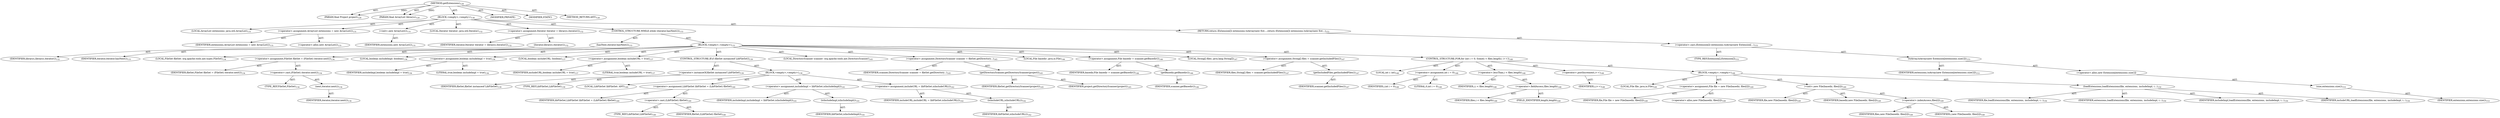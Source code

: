 digraph "getExtensions" {  
"111669149699" [label = <(METHOD,getExtensions)<SUB>128</SUB>> ]
"115964116997" [label = <(PARAM,final Project project)<SUB>128</SUB>> ]
"115964116998" [label = <(PARAM,final ArrayList librarys)<SUB>129</SUB>> ]
"25769803782" [label = <(BLOCK,&lt;empty&gt;,&lt;empty&gt;)<SUB>130</SUB>> ]
"94489280519" [label = <(LOCAL,ArrayList extensions: java.util.ArrayList)<SUB>131</SUB>> ]
"30064771096" [label = <(&lt;operator&gt;.assignment,ArrayList extensions = new ArrayList())<SUB>131</SUB>> ]
"68719476764" [label = <(IDENTIFIER,extensions,ArrayList extensions = new ArrayList())<SUB>131</SUB>> ]
"30064771097" [label = <(&lt;operator&gt;.alloc,new ArrayList())<SUB>131</SUB>> ]
"30064771098" [label = <(&lt;init&gt;,new ArrayList())<SUB>131</SUB>> ]
"68719476765" [label = <(IDENTIFIER,extensions,new ArrayList())<SUB>131</SUB>> ]
"94489280520" [label = <(LOCAL,Iterator iterator: java.util.Iterator)<SUB>132</SUB>> ]
"30064771099" [label = <(&lt;operator&gt;.assignment,Iterator iterator = librarys.iterator())<SUB>132</SUB>> ]
"68719476766" [label = <(IDENTIFIER,iterator,Iterator iterator = librarys.iterator())<SUB>132</SUB>> ]
"30064771100" [label = <(iterator,librarys.iterator())<SUB>132</SUB>> ]
"68719476767" [label = <(IDENTIFIER,librarys,librarys.iterator())<SUB>132</SUB>> ]
"47244640259" [label = <(CONTROL_STRUCTURE,WHILE,while (iterator.hasNext()))<SUB>133</SUB>> ]
"30064771101" [label = <(hasNext,iterator.hasNext())<SUB>133</SUB>> ]
"68719476768" [label = <(IDENTIFIER,iterator,iterator.hasNext())<SUB>133</SUB>> ]
"25769803783" [label = <(BLOCK,&lt;empty&gt;,&lt;empty&gt;)<SUB>133</SUB>> ]
"94489280521" [label = <(LOCAL,FileSet fileSet: org.apache.tools.ant.types.FileSet)<SUB>134</SUB>> ]
"30064771102" [label = <(&lt;operator&gt;.assignment,FileSet fileSet = (FileSet) iterator.next())<SUB>134</SUB>> ]
"68719476769" [label = <(IDENTIFIER,fileSet,FileSet fileSet = (FileSet) iterator.next())<SUB>134</SUB>> ]
"30064771103" [label = <(&lt;operator&gt;.cast,(FileSet) iterator.next())<SUB>134</SUB>> ]
"180388626433" [label = <(TYPE_REF,FileSet,FileSet)<SUB>134</SUB>> ]
"30064771104" [label = <(next,iterator.next())<SUB>134</SUB>> ]
"68719476770" [label = <(IDENTIFIER,iterator,iterator.next())<SUB>134</SUB>> ]
"94489280522" [label = <(LOCAL,boolean includeImpl: boolean)<SUB>136</SUB>> ]
"30064771105" [label = <(&lt;operator&gt;.assignment,boolean includeImpl = true)<SUB>136</SUB>> ]
"68719476771" [label = <(IDENTIFIER,includeImpl,boolean includeImpl = true)<SUB>136</SUB>> ]
"90194313218" [label = <(LITERAL,true,boolean includeImpl = true)<SUB>136</SUB>> ]
"94489280523" [label = <(LOCAL,boolean includeURL: boolean)<SUB>137</SUB>> ]
"30064771106" [label = <(&lt;operator&gt;.assignment,boolean includeURL = true)<SUB>137</SUB>> ]
"68719476772" [label = <(IDENTIFIER,includeURL,boolean includeURL = true)<SUB>137</SUB>> ]
"90194313219" [label = <(LITERAL,true,boolean includeURL = true)<SUB>137</SUB>> ]
"47244640260" [label = <(CONTROL_STRUCTURE,IF,if (fileSet instanceof LibFileSet))<SUB>139</SUB>> ]
"30064771107" [label = <(&lt;operator&gt;.instanceOf,fileSet instanceof LibFileSet)<SUB>139</SUB>> ]
"68719476773" [label = <(IDENTIFIER,fileSet,fileSet instanceof LibFileSet)<SUB>139</SUB>> ]
"180388626434" [label = <(TYPE_REF,LibFileSet,LibFileSet)<SUB>139</SUB>> ]
"25769803784" [label = <(BLOCK,&lt;empty&gt;,&lt;empty&gt;)<SUB>139</SUB>> ]
"94489280524" [label = <(LOCAL,LibFileSet libFileSet: ANY)<SUB>140</SUB>> ]
"30064771108" [label = <(&lt;operator&gt;.assignment,LibFileSet libFileSet = (LibFileSet) fileSet)<SUB>140</SUB>> ]
"68719476774" [label = <(IDENTIFIER,libFileSet,LibFileSet libFileSet = (LibFileSet) fileSet)<SUB>140</SUB>> ]
"30064771109" [label = <(&lt;operator&gt;.cast,(LibFileSet) fileSet)<SUB>140</SUB>> ]
"180388626435" [label = <(TYPE_REF,LibFileSet,LibFileSet)<SUB>140</SUB>> ]
"68719476775" [label = <(IDENTIFIER,fileSet,(LibFileSet) fileSet)<SUB>140</SUB>> ]
"30064771110" [label = <(&lt;operator&gt;.assignment,includeImpl = libFileSet.isIncludeImpl())<SUB>141</SUB>> ]
"68719476776" [label = <(IDENTIFIER,includeImpl,includeImpl = libFileSet.isIncludeImpl())<SUB>141</SUB>> ]
"30064771111" [label = <(isIncludeImpl,isIncludeImpl())<SUB>141</SUB>> ]
"68719476777" [label = <(IDENTIFIER,libFileSet,isIncludeImpl())<SUB>141</SUB>> ]
"30064771112" [label = <(&lt;operator&gt;.assignment,includeURL = libFileSet.isIncludeURL())<SUB>142</SUB>> ]
"68719476778" [label = <(IDENTIFIER,includeURL,includeURL = libFileSet.isIncludeURL())<SUB>142</SUB>> ]
"30064771113" [label = <(isIncludeURL,isIncludeURL())<SUB>142</SUB>> ]
"68719476779" [label = <(IDENTIFIER,libFileSet,isIncludeURL())<SUB>142</SUB>> ]
"94489280525" [label = <(LOCAL,DirectoryScanner scanner: org.apache.tools.ant.DirectoryScanner)<SUB>145</SUB>> ]
"30064771114" [label = <(&lt;operator&gt;.assignment,DirectoryScanner scanner = fileSet.getDirectory...)<SUB>145</SUB>> ]
"68719476780" [label = <(IDENTIFIER,scanner,DirectoryScanner scanner = fileSet.getDirectory...)<SUB>145</SUB>> ]
"30064771115" [label = <(getDirectoryScanner,getDirectoryScanner(project))<SUB>145</SUB>> ]
"68719476781" [label = <(IDENTIFIER,fileSet,getDirectoryScanner(project))<SUB>145</SUB>> ]
"68719476782" [label = <(IDENTIFIER,project,getDirectoryScanner(project))<SUB>145</SUB>> ]
"94489280526" [label = <(LOCAL,File basedir: java.io.File)<SUB>146</SUB>> ]
"30064771116" [label = <(&lt;operator&gt;.assignment,File basedir = scanner.getBasedir())<SUB>146</SUB>> ]
"68719476783" [label = <(IDENTIFIER,basedir,File basedir = scanner.getBasedir())<SUB>146</SUB>> ]
"30064771117" [label = <(getBasedir,getBasedir())<SUB>146</SUB>> ]
"68719476784" [label = <(IDENTIFIER,scanner,getBasedir())<SUB>146</SUB>> ]
"94489280527" [label = <(LOCAL,String[] files: java.lang.String[])<SUB>147</SUB>> ]
"30064771118" [label = <(&lt;operator&gt;.assignment,String[] files = scanner.getIncludedFiles())<SUB>147</SUB>> ]
"68719476785" [label = <(IDENTIFIER,files,String[] files = scanner.getIncludedFiles())<SUB>147</SUB>> ]
"30064771119" [label = <(getIncludedFiles,getIncludedFiles())<SUB>147</SUB>> ]
"68719476786" [label = <(IDENTIFIER,scanner,getIncludedFiles())<SUB>147</SUB>> ]
"47244640261" [label = <(CONTROL_STRUCTURE,FOR,for (int i = 0; Some(i &lt; files.length); i++))<SUB>148</SUB>> ]
"94489280528" [label = <(LOCAL,int i: int)<SUB>148</SUB>> ]
"30064771120" [label = <(&lt;operator&gt;.assignment,int i = 0)<SUB>148</SUB>> ]
"68719476787" [label = <(IDENTIFIER,i,int i = 0)<SUB>148</SUB>> ]
"90194313220" [label = <(LITERAL,0,int i = 0)<SUB>148</SUB>> ]
"30064771121" [label = <(&lt;operator&gt;.lessThan,i &lt; files.length)<SUB>148</SUB>> ]
"68719476788" [label = <(IDENTIFIER,i,i &lt; files.length)<SUB>148</SUB>> ]
"30064771122" [label = <(&lt;operator&gt;.fieldAccess,files.length)<SUB>148</SUB>> ]
"68719476789" [label = <(IDENTIFIER,files,i &lt; files.length)<SUB>148</SUB>> ]
"55834574849" [label = <(FIELD_IDENTIFIER,length,length)<SUB>148</SUB>> ]
"30064771123" [label = <(&lt;operator&gt;.postIncrement,i++)<SUB>148</SUB>> ]
"68719476790" [label = <(IDENTIFIER,i,i++)<SUB>148</SUB>> ]
"25769803785" [label = <(BLOCK,&lt;empty&gt;,&lt;empty&gt;)<SUB>148</SUB>> ]
"94489280529" [label = <(LOCAL,File file: java.io.File)<SUB>149</SUB>> ]
"30064771124" [label = <(&lt;operator&gt;.assignment,File file = new File(basedir, files[i]))<SUB>149</SUB>> ]
"68719476791" [label = <(IDENTIFIER,file,File file = new File(basedir, files[i]))<SUB>149</SUB>> ]
"30064771125" [label = <(&lt;operator&gt;.alloc,new File(basedir, files[i]))<SUB>149</SUB>> ]
"30064771126" [label = <(&lt;init&gt;,new File(basedir, files[i]))<SUB>149</SUB>> ]
"68719476792" [label = <(IDENTIFIER,file,new File(basedir, files[i]))<SUB>149</SUB>> ]
"68719476793" [label = <(IDENTIFIER,basedir,new File(basedir, files[i]))<SUB>149</SUB>> ]
"30064771127" [label = <(&lt;operator&gt;.indexAccess,files[i])<SUB>149</SUB>> ]
"68719476794" [label = <(IDENTIFIER,files,new File(basedir, files[i]))<SUB>149</SUB>> ]
"68719476795" [label = <(IDENTIFIER,i,new File(basedir, files[i]))<SUB>149</SUB>> ]
"30064771128" [label = <(loadExtensions,loadExtensions(file, extensions, includeImpl, i...)<SUB>150</SUB>> ]
"68719476796" [label = <(IDENTIFIER,file,loadExtensions(file, extensions, includeImpl, i...)<SUB>150</SUB>> ]
"68719476797" [label = <(IDENTIFIER,extensions,loadExtensions(file, extensions, includeImpl, i...)<SUB>150</SUB>> ]
"68719476798" [label = <(IDENTIFIER,includeImpl,loadExtensions(file, extensions, includeImpl, i...)<SUB>150</SUB>> ]
"68719476799" [label = <(IDENTIFIER,includeURL,loadExtensions(file, extensions, includeImpl, i...)<SUB>150</SUB>> ]
"146028888065" [label = <(RETURN,return (Extension[]) extensions.toArray(new Ext...,return (Extension[]) extensions.toArray(new Ext...)<SUB>153</SUB>> ]
"30064771129" [label = <(&lt;operator&gt;.cast,(Extension[]) extensions.toArray(new Extension[...)<SUB>153</SUB>> ]
"180388626436" [label = <(TYPE_REF,Extension[],Extension[])<SUB>153</SUB>> ]
"30064771130" [label = <(toArray,toArray(new Extension[extensions.size()]))<SUB>153</SUB>> ]
"68719476800" [label = <(IDENTIFIER,extensions,toArray(new Extension[extensions.size()]))<SUB>153</SUB>> ]
"30064771131" [label = <(&lt;operator&gt;.alloc,new Extension[extensions.size()])> ]
"30064771132" [label = <(size,extensions.size())<SUB>153</SUB>> ]
"68719476801" [label = <(IDENTIFIER,extensions,extensions.size())<SUB>153</SUB>> ]
"133143986180" [label = <(MODIFIER,PRIVATE)> ]
"133143986181" [label = <(MODIFIER,STATIC)> ]
"128849018883" [label = <(METHOD_RETURN,ANY)<SUB>128</SUB>> ]
  "111669149699" -> "115964116997"  [ label = "AST: "] 
  "111669149699" -> "115964116998"  [ label = "AST: "] 
  "111669149699" -> "25769803782"  [ label = "AST: "] 
  "111669149699" -> "133143986180"  [ label = "AST: "] 
  "111669149699" -> "133143986181"  [ label = "AST: "] 
  "111669149699" -> "128849018883"  [ label = "AST: "] 
  "25769803782" -> "94489280519"  [ label = "AST: "] 
  "25769803782" -> "30064771096"  [ label = "AST: "] 
  "25769803782" -> "30064771098"  [ label = "AST: "] 
  "25769803782" -> "94489280520"  [ label = "AST: "] 
  "25769803782" -> "30064771099"  [ label = "AST: "] 
  "25769803782" -> "47244640259"  [ label = "AST: "] 
  "25769803782" -> "146028888065"  [ label = "AST: "] 
  "30064771096" -> "68719476764"  [ label = "AST: "] 
  "30064771096" -> "30064771097"  [ label = "AST: "] 
  "30064771098" -> "68719476765"  [ label = "AST: "] 
  "30064771099" -> "68719476766"  [ label = "AST: "] 
  "30064771099" -> "30064771100"  [ label = "AST: "] 
  "30064771100" -> "68719476767"  [ label = "AST: "] 
  "47244640259" -> "30064771101"  [ label = "AST: "] 
  "47244640259" -> "25769803783"  [ label = "AST: "] 
  "30064771101" -> "68719476768"  [ label = "AST: "] 
  "25769803783" -> "94489280521"  [ label = "AST: "] 
  "25769803783" -> "30064771102"  [ label = "AST: "] 
  "25769803783" -> "94489280522"  [ label = "AST: "] 
  "25769803783" -> "30064771105"  [ label = "AST: "] 
  "25769803783" -> "94489280523"  [ label = "AST: "] 
  "25769803783" -> "30064771106"  [ label = "AST: "] 
  "25769803783" -> "47244640260"  [ label = "AST: "] 
  "25769803783" -> "94489280525"  [ label = "AST: "] 
  "25769803783" -> "30064771114"  [ label = "AST: "] 
  "25769803783" -> "94489280526"  [ label = "AST: "] 
  "25769803783" -> "30064771116"  [ label = "AST: "] 
  "25769803783" -> "94489280527"  [ label = "AST: "] 
  "25769803783" -> "30064771118"  [ label = "AST: "] 
  "25769803783" -> "47244640261"  [ label = "AST: "] 
  "30064771102" -> "68719476769"  [ label = "AST: "] 
  "30064771102" -> "30064771103"  [ label = "AST: "] 
  "30064771103" -> "180388626433"  [ label = "AST: "] 
  "30064771103" -> "30064771104"  [ label = "AST: "] 
  "30064771104" -> "68719476770"  [ label = "AST: "] 
  "30064771105" -> "68719476771"  [ label = "AST: "] 
  "30064771105" -> "90194313218"  [ label = "AST: "] 
  "30064771106" -> "68719476772"  [ label = "AST: "] 
  "30064771106" -> "90194313219"  [ label = "AST: "] 
  "47244640260" -> "30064771107"  [ label = "AST: "] 
  "47244640260" -> "25769803784"  [ label = "AST: "] 
  "30064771107" -> "68719476773"  [ label = "AST: "] 
  "30064771107" -> "180388626434"  [ label = "AST: "] 
  "25769803784" -> "94489280524"  [ label = "AST: "] 
  "25769803784" -> "30064771108"  [ label = "AST: "] 
  "25769803784" -> "30064771110"  [ label = "AST: "] 
  "25769803784" -> "30064771112"  [ label = "AST: "] 
  "30064771108" -> "68719476774"  [ label = "AST: "] 
  "30064771108" -> "30064771109"  [ label = "AST: "] 
  "30064771109" -> "180388626435"  [ label = "AST: "] 
  "30064771109" -> "68719476775"  [ label = "AST: "] 
  "30064771110" -> "68719476776"  [ label = "AST: "] 
  "30064771110" -> "30064771111"  [ label = "AST: "] 
  "30064771111" -> "68719476777"  [ label = "AST: "] 
  "30064771112" -> "68719476778"  [ label = "AST: "] 
  "30064771112" -> "30064771113"  [ label = "AST: "] 
  "30064771113" -> "68719476779"  [ label = "AST: "] 
  "30064771114" -> "68719476780"  [ label = "AST: "] 
  "30064771114" -> "30064771115"  [ label = "AST: "] 
  "30064771115" -> "68719476781"  [ label = "AST: "] 
  "30064771115" -> "68719476782"  [ label = "AST: "] 
  "30064771116" -> "68719476783"  [ label = "AST: "] 
  "30064771116" -> "30064771117"  [ label = "AST: "] 
  "30064771117" -> "68719476784"  [ label = "AST: "] 
  "30064771118" -> "68719476785"  [ label = "AST: "] 
  "30064771118" -> "30064771119"  [ label = "AST: "] 
  "30064771119" -> "68719476786"  [ label = "AST: "] 
  "47244640261" -> "94489280528"  [ label = "AST: "] 
  "47244640261" -> "30064771120"  [ label = "AST: "] 
  "47244640261" -> "30064771121"  [ label = "AST: "] 
  "47244640261" -> "30064771123"  [ label = "AST: "] 
  "47244640261" -> "25769803785"  [ label = "AST: "] 
  "30064771120" -> "68719476787"  [ label = "AST: "] 
  "30064771120" -> "90194313220"  [ label = "AST: "] 
  "30064771121" -> "68719476788"  [ label = "AST: "] 
  "30064771121" -> "30064771122"  [ label = "AST: "] 
  "30064771122" -> "68719476789"  [ label = "AST: "] 
  "30064771122" -> "55834574849"  [ label = "AST: "] 
  "30064771123" -> "68719476790"  [ label = "AST: "] 
  "25769803785" -> "94489280529"  [ label = "AST: "] 
  "25769803785" -> "30064771124"  [ label = "AST: "] 
  "25769803785" -> "30064771126"  [ label = "AST: "] 
  "25769803785" -> "30064771128"  [ label = "AST: "] 
  "30064771124" -> "68719476791"  [ label = "AST: "] 
  "30064771124" -> "30064771125"  [ label = "AST: "] 
  "30064771126" -> "68719476792"  [ label = "AST: "] 
  "30064771126" -> "68719476793"  [ label = "AST: "] 
  "30064771126" -> "30064771127"  [ label = "AST: "] 
  "30064771127" -> "68719476794"  [ label = "AST: "] 
  "30064771127" -> "68719476795"  [ label = "AST: "] 
  "30064771128" -> "68719476796"  [ label = "AST: "] 
  "30064771128" -> "68719476797"  [ label = "AST: "] 
  "30064771128" -> "68719476798"  [ label = "AST: "] 
  "30064771128" -> "68719476799"  [ label = "AST: "] 
  "146028888065" -> "30064771129"  [ label = "AST: "] 
  "30064771129" -> "180388626436"  [ label = "AST: "] 
  "30064771129" -> "30064771130"  [ label = "AST: "] 
  "30064771130" -> "68719476800"  [ label = "AST: "] 
  "30064771130" -> "30064771131"  [ label = "AST: "] 
  "30064771131" -> "30064771132"  [ label = "AST: "] 
  "30064771132" -> "68719476801"  [ label = "AST: "] 
  "111669149699" -> "115964116997"  [ label = "DDG: "] 
  "111669149699" -> "115964116998"  [ label = "DDG: "] 
}
